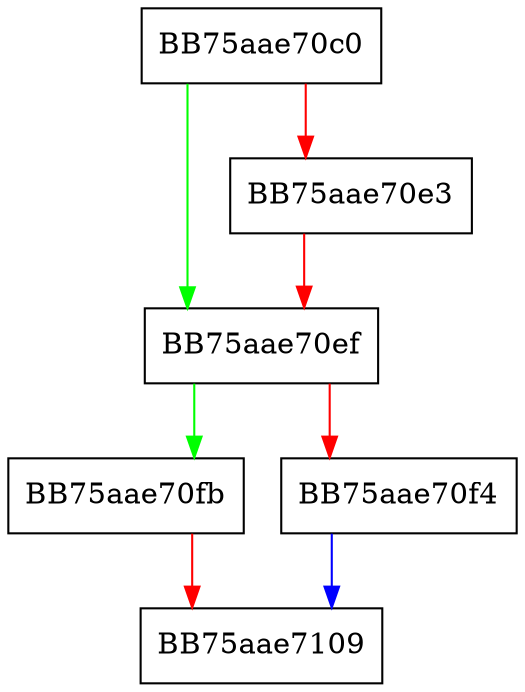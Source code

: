 digraph CAsrNotAllowedNdatCallback {
  node [shape="box"];
  graph [splines=ortho];
  BB75aae70c0 -> BB75aae70ef [color="green"];
  BB75aae70c0 -> BB75aae70e3 [color="red"];
  BB75aae70e3 -> BB75aae70ef [color="red"];
  BB75aae70ef -> BB75aae70fb [color="green"];
  BB75aae70ef -> BB75aae70f4 [color="red"];
  BB75aae70f4 -> BB75aae7109 [color="blue"];
  BB75aae70fb -> BB75aae7109 [color="red"];
}